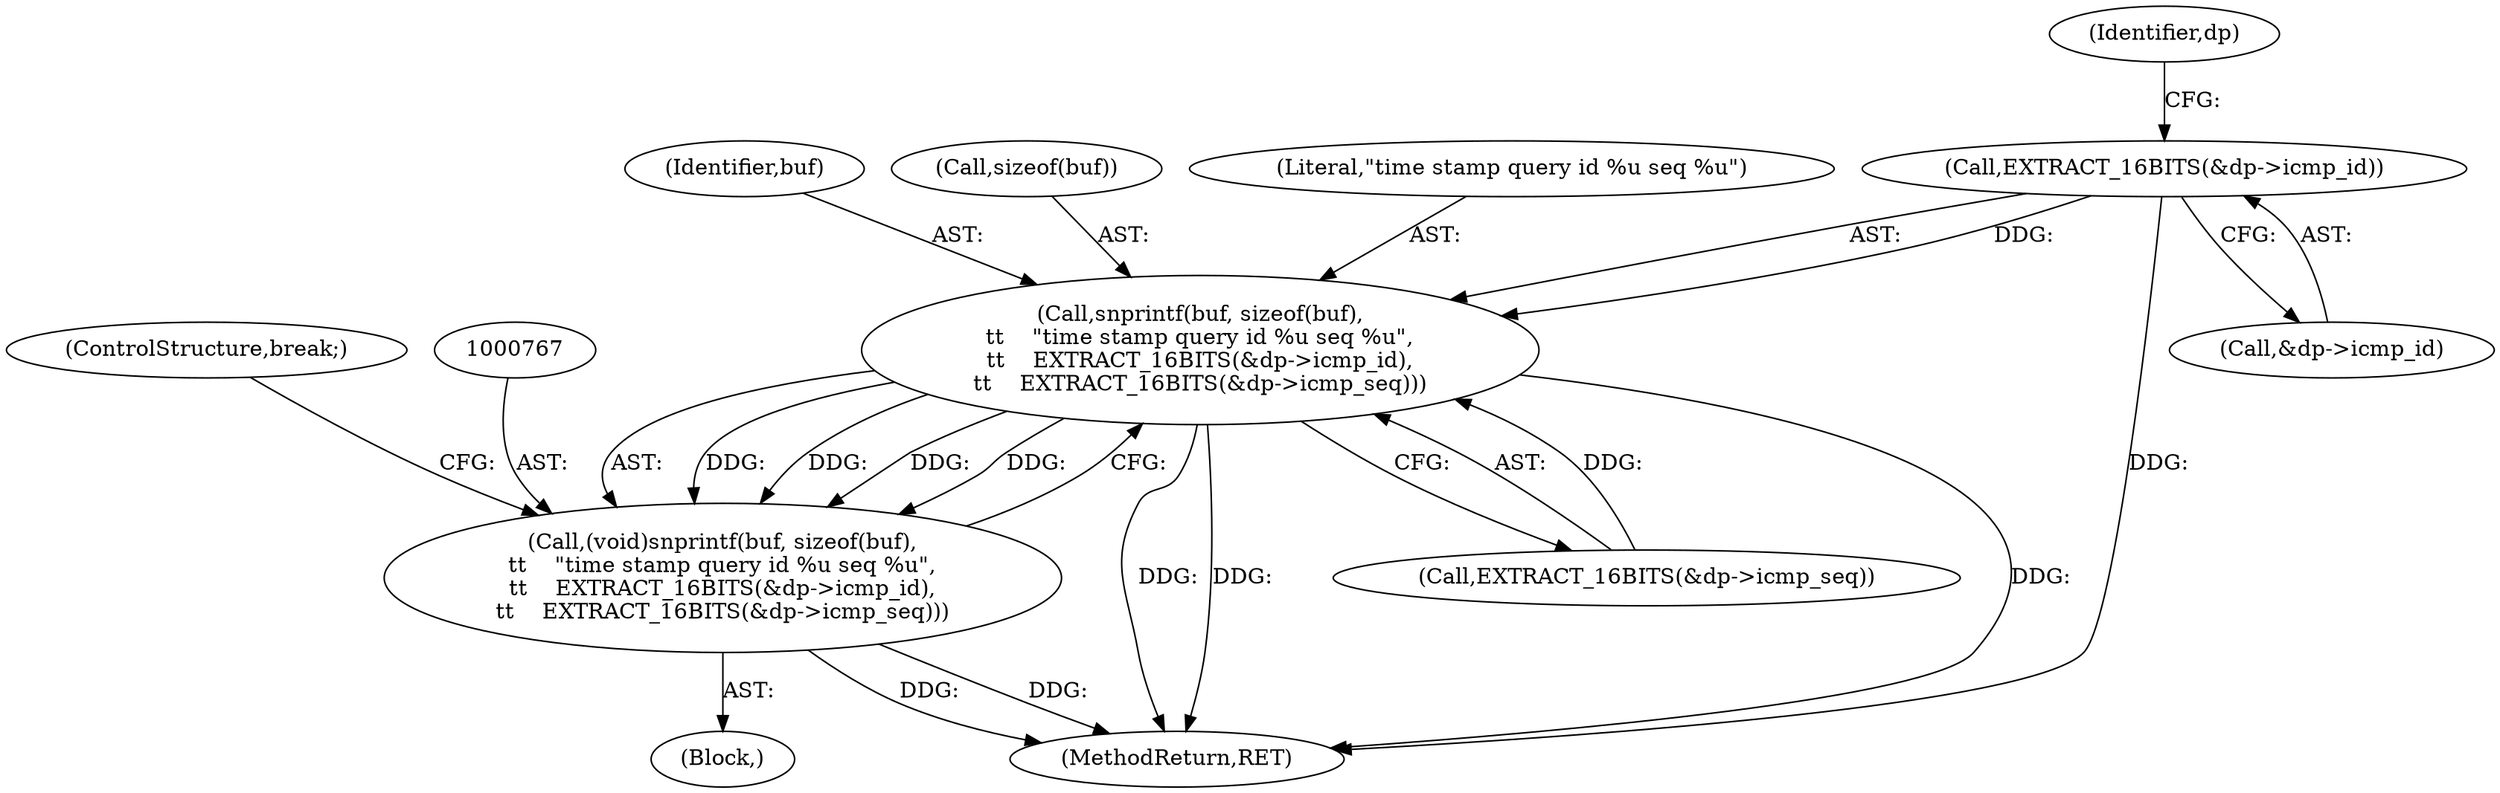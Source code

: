 digraph "0_tcpdump_2b62d1dda41590db29368ec7ba5f4faf3464765a@pointer" {
"1000773" [label="(Call,EXTRACT_16BITS(&dp->icmp_id))"];
"1000768" [label="(Call,snprintf(buf, sizeof(buf),\n\t\t    \"time stamp query id %u seq %u\",\n\t\t    EXTRACT_16BITS(&dp->icmp_id),\n\t\t    EXTRACT_16BITS(&dp->icmp_seq)))"];
"1000766" [label="(Call,(void)snprintf(buf, sizeof(buf),\n\t\t    \"time stamp query id %u seq %u\",\n\t\t    EXTRACT_16BITS(&dp->icmp_id),\n\t\t    EXTRACT_16BITS(&dp->icmp_seq)))"];
"1000778" [label="(Call,EXTRACT_16BITS(&dp->icmp_seq))"];
"1000766" [label="(Call,(void)snprintf(buf, sizeof(buf),\n\t\t    \"time stamp query id %u seq %u\",\n\t\t    EXTRACT_16BITS(&dp->icmp_id),\n\t\t    EXTRACT_16BITS(&dp->icmp_seq)))"];
"1001245" [label="(MethodReturn,RET)"];
"1000162" [label="(Block,)"];
"1000769" [label="(Identifier,buf)"];
"1000783" [label="(ControlStructure,break;)"];
"1000768" [label="(Call,snprintf(buf, sizeof(buf),\n\t\t    \"time stamp query id %u seq %u\",\n\t\t    EXTRACT_16BITS(&dp->icmp_id),\n\t\t    EXTRACT_16BITS(&dp->icmp_seq)))"];
"1000781" [label="(Identifier,dp)"];
"1000774" [label="(Call,&dp->icmp_id)"];
"1000770" [label="(Call,sizeof(buf))"];
"1000772" [label="(Literal,\"time stamp query id %u seq %u\")"];
"1000773" [label="(Call,EXTRACT_16BITS(&dp->icmp_id))"];
"1000773" -> "1000768"  [label="AST: "];
"1000773" -> "1000774"  [label="CFG: "];
"1000774" -> "1000773"  [label="AST: "];
"1000781" -> "1000773"  [label="CFG: "];
"1000773" -> "1001245"  [label="DDG: "];
"1000773" -> "1000768"  [label="DDG: "];
"1000768" -> "1000766"  [label="AST: "];
"1000768" -> "1000778"  [label="CFG: "];
"1000769" -> "1000768"  [label="AST: "];
"1000770" -> "1000768"  [label="AST: "];
"1000772" -> "1000768"  [label="AST: "];
"1000778" -> "1000768"  [label="AST: "];
"1000766" -> "1000768"  [label="CFG: "];
"1000768" -> "1001245"  [label="DDG: "];
"1000768" -> "1001245"  [label="DDG: "];
"1000768" -> "1001245"  [label="DDG: "];
"1000768" -> "1000766"  [label="DDG: "];
"1000768" -> "1000766"  [label="DDG: "];
"1000768" -> "1000766"  [label="DDG: "];
"1000768" -> "1000766"  [label="DDG: "];
"1000778" -> "1000768"  [label="DDG: "];
"1000766" -> "1000162"  [label="AST: "];
"1000767" -> "1000766"  [label="AST: "];
"1000783" -> "1000766"  [label="CFG: "];
"1000766" -> "1001245"  [label="DDG: "];
"1000766" -> "1001245"  [label="DDG: "];
}
